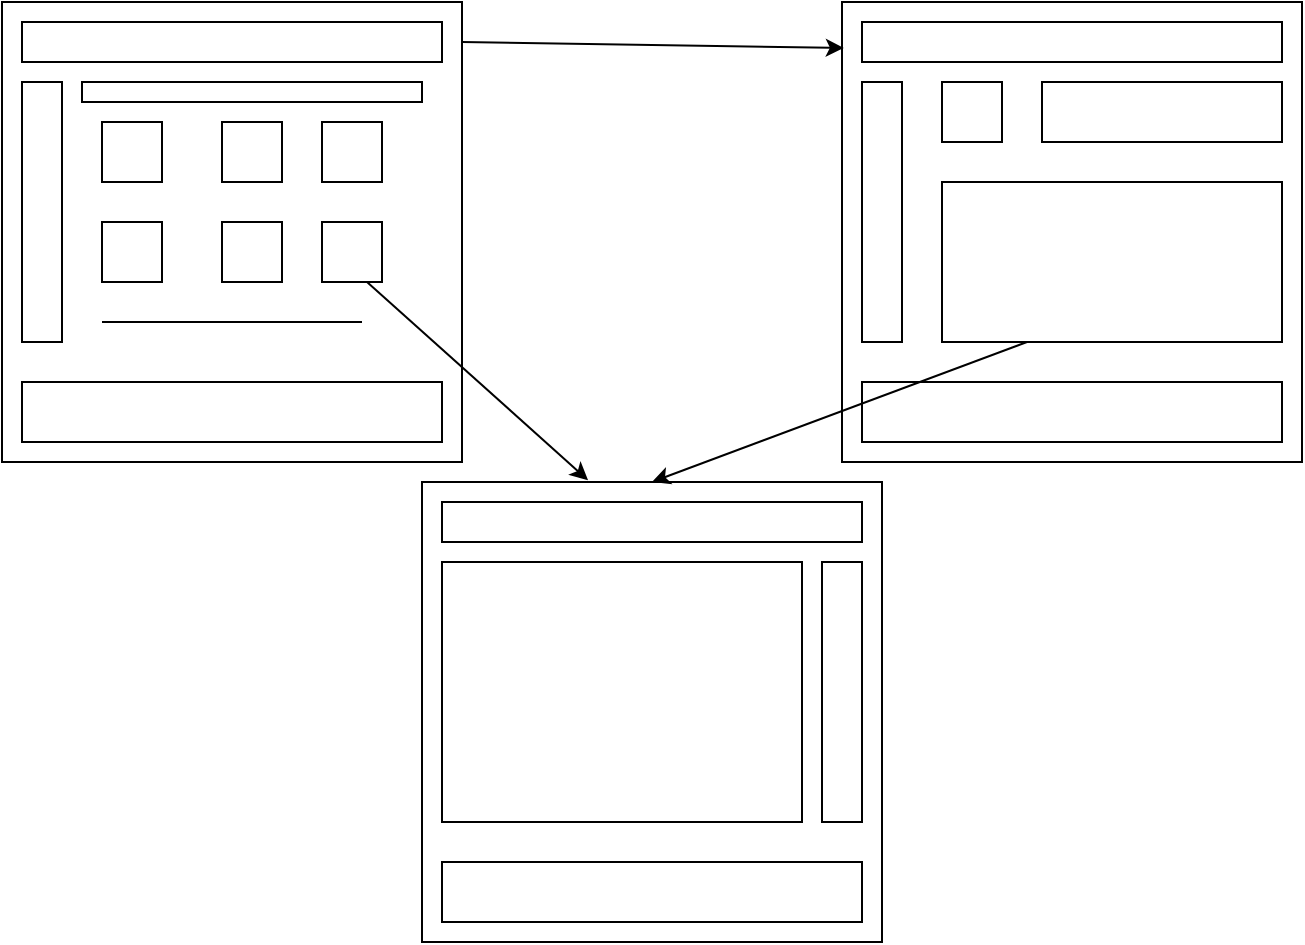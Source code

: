 <mxfile version="24.2.5" type="device">
  <diagram name="Page-1" id="PFfNBrce9WFTCQyNHP7d">
    <mxGraphModel dx="2074" dy="1146" grid="1" gridSize="10" guides="1" tooltips="1" connect="1" arrows="1" fold="1" page="1" pageScale="1" pageWidth="850" pageHeight="1100" math="0" shadow="0">
      <root>
        <mxCell id="0" />
        <mxCell id="1" parent="0" />
        <mxCell id="muHszNeMJqfiCZ4DPC4F-1" value="" style="whiteSpace=wrap;html=1;aspect=fixed;" vertex="1" parent="1">
          <mxGeometry x="70" y="150" width="230" height="230" as="geometry" />
        </mxCell>
        <mxCell id="muHszNeMJqfiCZ4DPC4F-2" value="" style="whiteSpace=wrap;html=1;aspect=fixed;" vertex="1" parent="1">
          <mxGeometry x="490" y="150" width="230" height="230" as="geometry" />
        </mxCell>
        <mxCell id="muHszNeMJqfiCZ4DPC4F-3" value="" style="whiteSpace=wrap;html=1;aspect=fixed;" vertex="1" parent="1">
          <mxGeometry x="280" y="390" width="230" height="230" as="geometry" />
        </mxCell>
        <mxCell id="muHszNeMJqfiCZ4DPC4F-4" value="" style="rounded=0;whiteSpace=wrap;html=1;" vertex="1" parent="1">
          <mxGeometry x="80" y="160" width="210" height="20" as="geometry" />
        </mxCell>
        <mxCell id="muHszNeMJqfiCZ4DPC4F-5" value="" style="rounded=0;whiteSpace=wrap;html=1;" vertex="1" parent="1">
          <mxGeometry x="500" y="160" width="210" height="20" as="geometry" />
        </mxCell>
        <mxCell id="muHszNeMJqfiCZ4DPC4F-6" value="" style="rounded=0;whiteSpace=wrap;html=1;" vertex="1" parent="1">
          <mxGeometry x="290" y="400" width="210" height="20" as="geometry" />
        </mxCell>
        <mxCell id="muHszNeMJqfiCZ4DPC4F-7" value="" style="rounded=0;whiteSpace=wrap;html=1;" vertex="1" parent="1">
          <mxGeometry x="80" y="340" width="210" height="30" as="geometry" />
        </mxCell>
        <mxCell id="muHszNeMJqfiCZ4DPC4F-8" value="" style="rounded=0;whiteSpace=wrap;html=1;" vertex="1" parent="1">
          <mxGeometry x="500" y="340" width="210" height="30" as="geometry" />
        </mxCell>
        <mxCell id="muHszNeMJqfiCZ4DPC4F-9" value="" style="rounded=0;whiteSpace=wrap;html=1;" vertex="1" parent="1">
          <mxGeometry x="290" y="580" width="210" height="30" as="geometry" />
        </mxCell>
        <mxCell id="muHszNeMJqfiCZ4DPC4F-10" value="" style="rounded=0;whiteSpace=wrap;html=1;" vertex="1" parent="1">
          <mxGeometry x="80" y="190" width="20" height="130" as="geometry" />
        </mxCell>
        <mxCell id="muHszNeMJqfiCZ4DPC4F-11" value="" style="rounded=0;whiteSpace=wrap;html=1;" vertex="1" parent="1">
          <mxGeometry x="500" y="190" width="20" height="130" as="geometry" />
        </mxCell>
        <mxCell id="muHszNeMJqfiCZ4DPC4F-12" value="" style="rounded=0;whiteSpace=wrap;html=1;" vertex="1" parent="1">
          <mxGeometry x="480" y="430" width="20" height="130" as="geometry" />
        </mxCell>
        <mxCell id="muHszNeMJqfiCZ4DPC4F-13" value="" style="rounded=0;whiteSpace=wrap;html=1;" vertex="1" parent="1">
          <mxGeometry x="290" y="430" width="180" height="130" as="geometry" />
        </mxCell>
        <mxCell id="muHszNeMJqfiCZ4DPC4F-14" value="" style="rounded=0;whiteSpace=wrap;html=1;" vertex="1" parent="1">
          <mxGeometry x="110" y="190" width="170" height="10" as="geometry" />
        </mxCell>
        <mxCell id="muHszNeMJqfiCZ4DPC4F-15" value="" style="whiteSpace=wrap;html=1;aspect=fixed;" vertex="1" parent="1">
          <mxGeometry x="120" y="210" width="30" height="30" as="geometry" />
        </mxCell>
        <mxCell id="muHszNeMJqfiCZ4DPC4F-16" value="" style="whiteSpace=wrap;html=1;aspect=fixed;" vertex="1" parent="1">
          <mxGeometry x="180" y="210" width="30" height="30" as="geometry" />
        </mxCell>
        <mxCell id="muHszNeMJqfiCZ4DPC4F-17" value="" style="whiteSpace=wrap;html=1;aspect=fixed;" vertex="1" parent="1">
          <mxGeometry x="230" y="210" width="30" height="30" as="geometry" />
        </mxCell>
        <mxCell id="muHszNeMJqfiCZ4DPC4F-18" value="" style="whiteSpace=wrap;html=1;aspect=fixed;" vertex="1" parent="1">
          <mxGeometry x="120" y="260" width="30" height="30" as="geometry" />
        </mxCell>
        <mxCell id="muHszNeMJqfiCZ4DPC4F-19" value="" style="whiteSpace=wrap;html=1;aspect=fixed;" vertex="1" parent="1">
          <mxGeometry x="180" y="260" width="30" height="30" as="geometry" />
        </mxCell>
        <mxCell id="muHszNeMJqfiCZ4DPC4F-20" value="" style="whiteSpace=wrap;html=1;aspect=fixed;" vertex="1" parent="1">
          <mxGeometry x="230" y="260" width="30" height="30" as="geometry" />
        </mxCell>
        <mxCell id="muHszNeMJqfiCZ4DPC4F-23" value="" style="endArrow=none;html=1;rounded=0;" edge="1" parent="1">
          <mxGeometry width="50" height="50" relative="1" as="geometry">
            <mxPoint x="120" y="310" as="sourcePoint" />
            <mxPoint x="250" y="310" as="targetPoint" />
            <Array as="points">
              <mxPoint x="180" y="310" />
            </Array>
          </mxGeometry>
        </mxCell>
        <mxCell id="muHszNeMJqfiCZ4DPC4F-24" value="" style="whiteSpace=wrap;html=1;aspect=fixed;" vertex="1" parent="1">
          <mxGeometry x="540" y="190" width="30" height="30" as="geometry" />
        </mxCell>
        <mxCell id="muHszNeMJqfiCZ4DPC4F-26" value="" style="rounded=0;whiteSpace=wrap;html=1;" vertex="1" parent="1">
          <mxGeometry x="590" y="190" width="120" height="30" as="geometry" />
        </mxCell>
        <mxCell id="muHszNeMJqfiCZ4DPC4F-27" value="" style="rounded=0;whiteSpace=wrap;html=1;" vertex="1" parent="1">
          <mxGeometry x="540" y="240" width="170" height="80" as="geometry" />
        </mxCell>
        <mxCell id="muHszNeMJqfiCZ4DPC4F-28" value="" style="endArrow=classic;html=1;rounded=0;exitX=0.75;exitY=1;exitDx=0;exitDy=0;entryX=0.361;entryY=-0.004;entryDx=0;entryDy=0;entryPerimeter=0;" edge="1" parent="1" source="muHszNeMJqfiCZ4DPC4F-20" target="muHszNeMJqfiCZ4DPC4F-3">
          <mxGeometry width="50" height="50" relative="1" as="geometry">
            <mxPoint x="400" y="610" as="sourcePoint" />
            <mxPoint x="450" y="560" as="targetPoint" />
          </mxGeometry>
        </mxCell>
        <mxCell id="muHszNeMJqfiCZ4DPC4F-29" value="" style="endArrow=classic;html=1;rounded=0;exitX=1;exitY=0.087;exitDx=0;exitDy=0;exitPerimeter=0;entryX=0.004;entryY=0.1;entryDx=0;entryDy=0;entryPerimeter=0;" edge="1" parent="1" source="muHszNeMJqfiCZ4DPC4F-1" target="muHszNeMJqfiCZ4DPC4F-2">
          <mxGeometry width="50" height="50" relative="1" as="geometry">
            <mxPoint x="400" y="610" as="sourcePoint" />
            <mxPoint x="450" y="560" as="targetPoint" />
          </mxGeometry>
        </mxCell>
        <mxCell id="muHszNeMJqfiCZ4DPC4F-30" value="" style="endArrow=classic;html=1;rounded=0;exitX=0.25;exitY=1;exitDx=0;exitDy=0;entryX=0.5;entryY=0;entryDx=0;entryDy=0;" edge="1" parent="1" source="muHszNeMJqfiCZ4DPC4F-27" target="muHszNeMJqfiCZ4DPC4F-3">
          <mxGeometry width="50" height="50" relative="1" as="geometry">
            <mxPoint x="400" y="610" as="sourcePoint" />
            <mxPoint x="450" y="560" as="targetPoint" />
          </mxGeometry>
        </mxCell>
      </root>
    </mxGraphModel>
  </diagram>
</mxfile>
